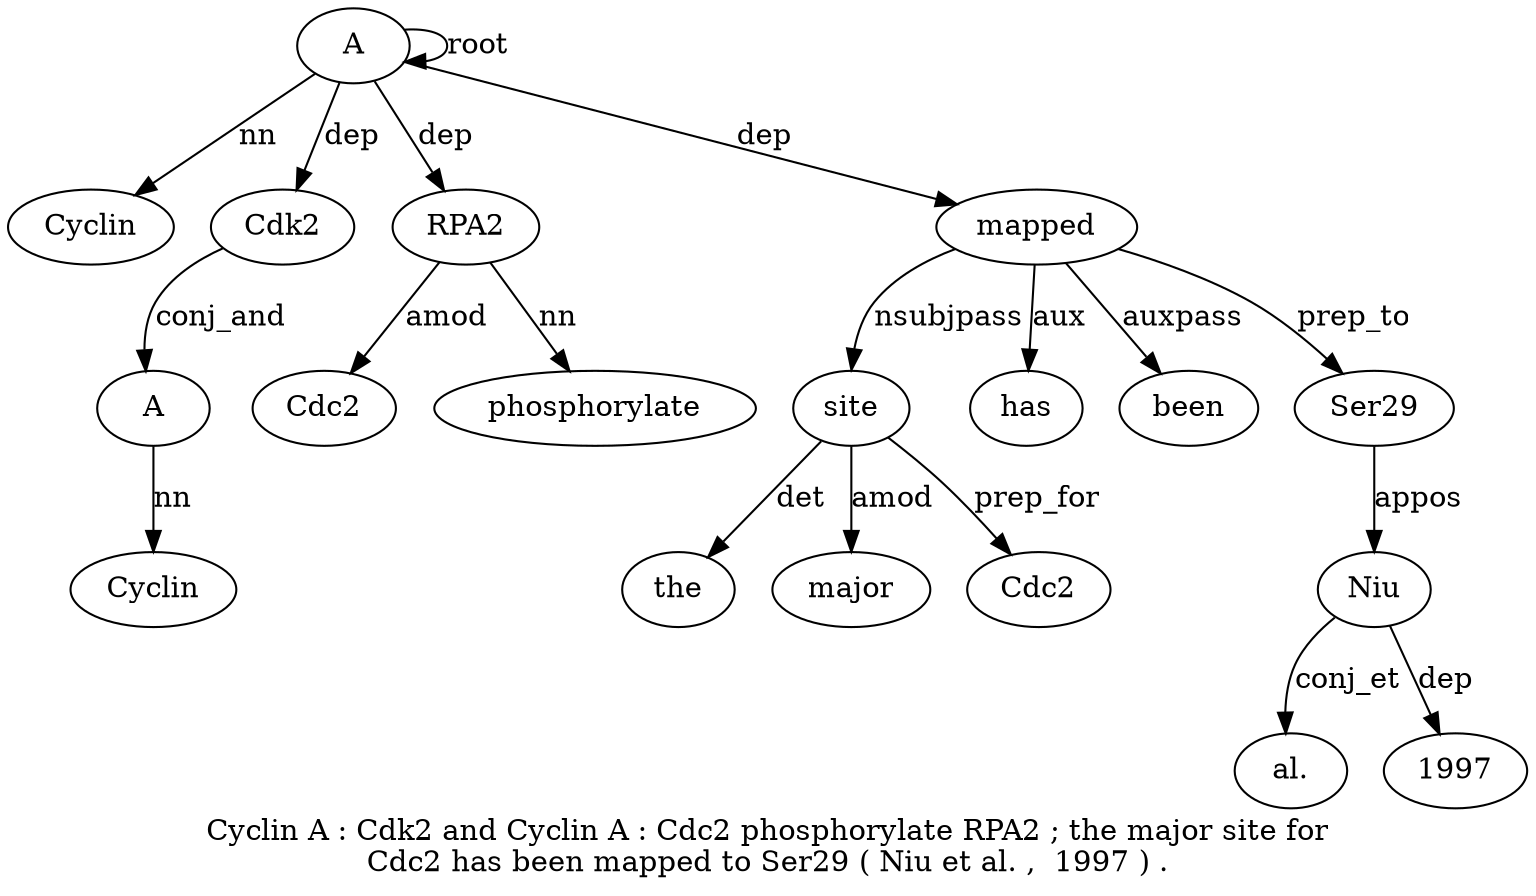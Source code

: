 digraph "Cyclin A : Cdk2 and Cyclin A : Cdc2 phosphorylate RPA2 ; the major site for Cdc2 has been mapped to Ser29 ( Niu et al. ,  1997 ) ." {
label="Cyclin A : Cdk2 and Cyclin A : Cdc2 phosphorylate RPA2 ; the major site for
Cdc2 has been mapped to Ser29 ( Niu et al. ,  1997 ) .";
A2 [style=filled, fillcolor=white, label=A];
Cyclin1 [style=filled, fillcolor=white, label=Cyclin];
A2 -> Cyclin1  [label=nn];
A2 -> A2  [label=root];
Cdk24 [style=filled, fillcolor=white, label=Cdk2];
A2 -> Cdk24  [label=dep];
A7 [style=filled, fillcolor=white, label=A];
Cyclin6 [style=filled, fillcolor=white, label=Cyclin];
A7 -> Cyclin6  [label=nn];
Cdk24 -> A7  [label=conj_and];
RPA211 [style=filled, fillcolor=white, label=RPA2];
Cdc29 [style=filled, fillcolor=white, label=Cdc2];
RPA211 -> Cdc29  [label=amod];
phosphorylate10 [style=filled, fillcolor=white, label=phosphorylate];
RPA211 -> phosphorylate10  [label=nn];
A2 -> RPA211  [label=dep];
site15 [style=filled, fillcolor=white, label=site];
the13 [style=filled, fillcolor=white, label=the];
site15 -> the13  [label=det];
major14 [style=filled, fillcolor=white, label=major];
site15 -> major14  [label=amod];
mapped20 [style=filled, fillcolor=white, label=mapped];
mapped20 -> site15  [label=nsubjpass];
Cdc217 [style=filled, fillcolor=white, label=Cdc2];
site15 -> Cdc217  [label=prep_for];
has18 [style=filled, fillcolor=white, label=has];
mapped20 -> has18  [label=aux];
been19 [style=filled, fillcolor=white, label=been];
mapped20 -> been19  [label=auxpass];
A2 -> mapped20  [label=dep];
Ser29 [style=filled, fillcolor=white, label=Ser29];
mapped20 -> Ser29  [label=prep_to];
Niu24 [style=filled, fillcolor=white, label=Niu];
Ser29 -> Niu24  [label=appos];
"al.26" [style=filled, fillcolor=white, label="al."];
Niu24 -> "al.26"  [label=conj_et];
199728 [style=filled, fillcolor=white, label=1997];
Niu24 -> 199728  [label=dep];
}
